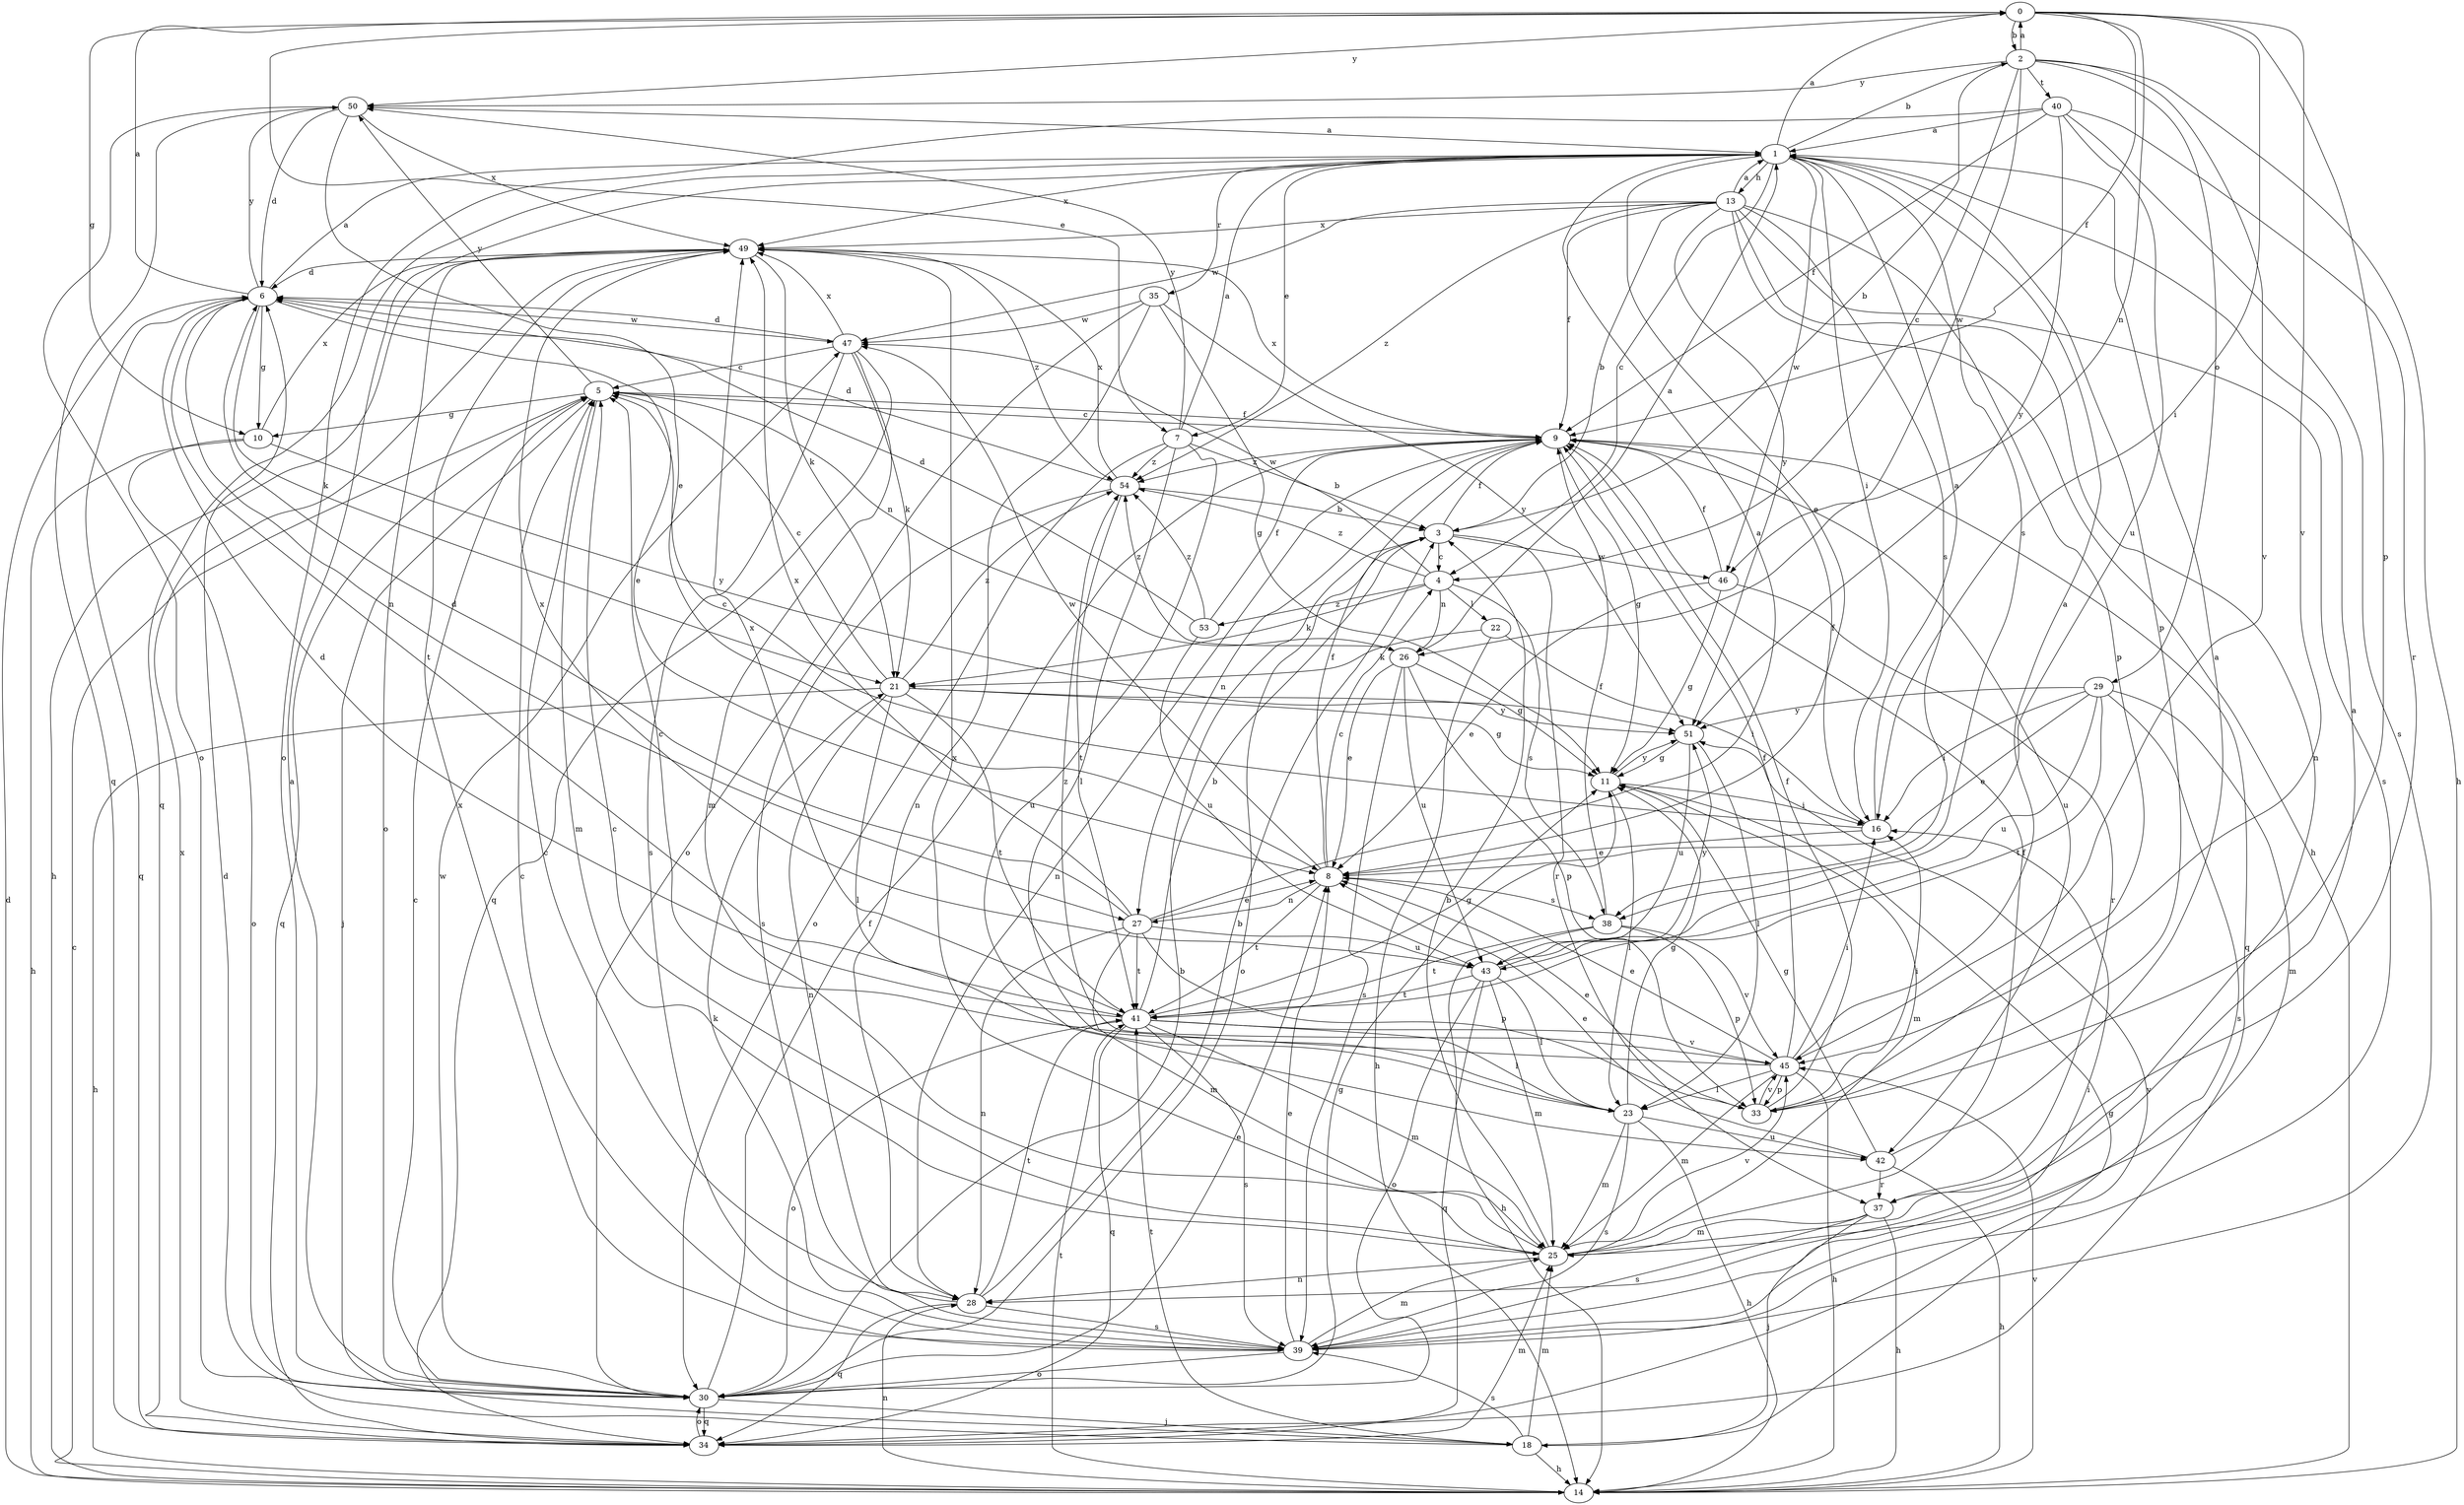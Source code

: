 strict digraph  {
0;
1;
2;
3;
4;
5;
6;
7;
8;
9;
10;
11;
13;
14;
16;
18;
21;
22;
23;
25;
26;
27;
28;
29;
30;
33;
34;
35;
37;
38;
39;
40;
41;
42;
43;
45;
46;
47;
49;
50;
51;
53;
54;
0 -> 2  [label=b];
0 -> 7  [label=e];
0 -> 9  [label=f];
0 -> 10  [label=g];
0 -> 16  [label=i];
0 -> 26  [label=n];
0 -> 33  [label=p];
0 -> 45  [label=v];
0 -> 50  [label=y];
1 -> 0  [label=a];
1 -> 2  [label=b];
1 -> 4  [label=c];
1 -> 7  [label=e];
1 -> 8  [label=e];
1 -> 13  [label=h];
1 -> 16  [label=i];
1 -> 33  [label=p];
1 -> 34  [label=q];
1 -> 35  [label=r];
1 -> 38  [label=s];
1 -> 46  [label=w];
1 -> 49  [label=x];
2 -> 0  [label=a];
2 -> 3  [label=b];
2 -> 4  [label=c];
2 -> 14  [label=h];
2 -> 29  [label=o];
2 -> 40  [label=t];
2 -> 45  [label=v];
2 -> 46  [label=w];
2 -> 50  [label=y];
3 -> 4  [label=c];
3 -> 9  [label=f];
3 -> 30  [label=o];
3 -> 37  [label=r];
3 -> 46  [label=w];
4 -> 21  [label=k];
4 -> 22  [label=l];
4 -> 26  [label=n];
4 -> 38  [label=s];
4 -> 47  [label=w];
4 -> 53  [label=z];
4 -> 54  [label=z];
5 -> 9  [label=f];
5 -> 10  [label=g];
5 -> 18  [label=j];
5 -> 25  [label=m];
5 -> 26  [label=n];
5 -> 34  [label=q];
5 -> 50  [label=y];
6 -> 0  [label=a];
6 -> 1  [label=a];
6 -> 8  [label=e];
6 -> 10  [label=g];
6 -> 21  [label=k];
6 -> 27  [label=n];
6 -> 34  [label=q];
6 -> 41  [label=t];
6 -> 47  [label=w];
6 -> 50  [label=y];
7 -> 1  [label=a];
7 -> 3  [label=b];
7 -> 23  [label=l];
7 -> 30  [label=o];
7 -> 42  [label=u];
7 -> 50  [label=y];
7 -> 54  [label=z];
8 -> 4  [label=c];
8 -> 9  [label=f];
8 -> 27  [label=n];
8 -> 38  [label=s];
8 -> 41  [label=t];
8 -> 47  [label=w];
9 -> 5  [label=c];
9 -> 11  [label=g];
9 -> 27  [label=n];
9 -> 28  [label=n];
9 -> 34  [label=q];
9 -> 42  [label=u];
9 -> 49  [label=x];
9 -> 54  [label=z];
10 -> 14  [label=h];
10 -> 30  [label=o];
10 -> 49  [label=x];
10 -> 51  [label=y];
11 -> 16  [label=i];
11 -> 23  [label=l];
11 -> 25  [label=m];
11 -> 51  [label=y];
13 -> 1  [label=a];
13 -> 3  [label=b];
13 -> 9  [label=f];
13 -> 14  [label=h];
13 -> 28  [label=n];
13 -> 33  [label=p];
13 -> 38  [label=s];
13 -> 39  [label=s];
13 -> 47  [label=w];
13 -> 49  [label=x];
13 -> 51  [label=y];
13 -> 54  [label=z];
14 -> 5  [label=c];
14 -> 6  [label=d];
14 -> 28  [label=n];
14 -> 41  [label=t];
14 -> 45  [label=v];
16 -> 1  [label=a];
16 -> 5  [label=c];
16 -> 8  [label=e];
16 -> 9  [label=f];
18 -> 6  [label=d];
18 -> 11  [label=g];
18 -> 14  [label=h];
18 -> 25  [label=m];
18 -> 39  [label=s];
18 -> 41  [label=t];
21 -> 5  [label=c];
21 -> 11  [label=g];
21 -> 14  [label=h];
21 -> 23  [label=l];
21 -> 28  [label=n];
21 -> 41  [label=t];
21 -> 51  [label=y];
21 -> 54  [label=z];
22 -> 14  [label=h];
22 -> 16  [label=i];
22 -> 21  [label=k];
23 -> 11  [label=g];
23 -> 14  [label=h];
23 -> 25  [label=m];
23 -> 39  [label=s];
23 -> 42  [label=u];
25 -> 1  [label=a];
25 -> 3  [label=b];
25 -> 5  [label=c];
25 -> 9  [label=f];
25 -> 28  [label=n];
25 -> 45  [label=v];
25 -> 49  [label=x];
26 -> 1  [label=a];
26 -> 8  [label=e];
26 -> 11  [label=g];
26 -> 33  [label=p];
26 -> 39  [label=s];
26 -> 43  [label=u];
26 -> 54  [label=z];
27 -> 1  [label=a];
27 -> 6  [label=d];
27 -> 8  [label=e];
27 -> 25  [label=m];
27 -> 28  [label=n];
27 -> 33  [label=p];
27 -> 41  [label=t];
27 -> 43  [label=u];
27 -> 49  [label=x];
28 -> 3  [label=b];
28 -> 5  [label=c];
28 -> 34  [label=q];
28 -> 39  [label=s];
28 -> 41  [label=t];
29 -> 8  [label=e];
29 -> 16  [label=i];
29 -> 25  [label=m];
29 -> 39  [label=s];
29 -> 41  [label=t];
29 -> 43  [label=u];
29 -> 51  [label=y];
30 -> 1  [label=a];
30 -> 3  [label=b];
30 -> 5  [label=c];
30 -> 8  [label=e];
30 -> 9  [label=f];
30 -> 11  [label=g];
30 -> 18  [label=j];
30 -> 34  [label=q];
30 -> 47  [label=w];
33 -> 8  [label=e];
33 -> 9  [label=f];
33 -> 16  [label=i];
33 -> 45  [label=v];
34 -> 25  [label=m];
34 -> 30  [label=o];
34 -> 49  [label=x];
34 -> 51  [label=y];
35 -> 11  [label=g];
35 -> 28  [label=n];
35 -> 30  [label=o];
35 -> 47  [label=w];
35 -> 51  [label=y];
37 -> 14  [label=h];
37 -> 18  [label=j];
37 -> 25  [label=m];
37 -> 39  [label=s];
38 -> 9  [label=f];
38 -> 14  [label=h];
38 -> 33  [label=p];
38 -> 41  [label=t];
38 -> 45  [label=v];
39 -> 5  [label=c];
39 -> 8  [label=e];
39 -> 16  [label=i];
39 -> 21  [label=k];
39 -> 25  [label=m];
39 -> 30  [label=o];
39 -> 49  [label=x];
40 -> 1  [label=a];
40 -> 9  [label=f];
40 -> 30  [label=o];
40 -> 37  [label=r];
40 -> 39  [label=s];
40 -> 43  [label=u];
40 -> 51  [label=y];
41 -> 3  [label=b];
41 -> 6  [label=d];
41 -> 11  [label=g];
41 -> 23  [label=l];
41 -> 25  [label=m];
41 -> 30  [label=o];
41 -> 34  [label=q];
41 -> 39  [label=s];
41 -> 45  [label=v];
41 -> 49  [label=x];
42 -> 1  [label=a];
42 -> 8  [label=e];
42 -> 11  [label=g];
42 -> 14  [label=h];
42 -> 37  [label=r];
43 -> 23  [label=l];
43 -> 25  [label=m];
43 -> 30  [label=o];
43 -> 34  [label=q];
43 -> 41  [label=t];
43 -> 49  [label=x];
43 -> 51  [label=y];
45 -> 1  [label=a];
45 -> 5  [label=c];
45 -> 8  [label=e];
45 -> 9  [label=f];
45 -> 14  [label=h];
45 -> 16  [label=i];
45 -> 23  [label=l];
45 -> 25  [label=m];
45 -> 33  [label=p];
45 -> 54  [label=z];
46 -> 8  [label=e];
46 -> 9  [label=f];
46 -> 11  [label=g];
46 -> 37  [label=r];
47 -> 5  [label=c];
47 -> 6  [label=d];
47 -> 21  [label=k];
47 -> 25  [label=m];
47 -> 34  [label=q];
47 -> 39  [label=s];
47 -> 49  [label=x];
49 -> 6  [label=d];
49 -> 14  [label=h];
49 -> 21  [label=k];
49 -> 30  [label=o];
49 -> 54  [label=z];
50 -> 1  [label=a];
50 -> 6  [label=d];
50 -> 8  [label=e];
50 -> 30  [label=o];
50 -> 34  [label=q];
50 -> 49  [label=x];
51 -> 11  [label=g];
51 -> 23  [label=l];
51 -> 43  [label=u];
53 -> 6  [label=d];
53 -> 9  [label=f];
53 -> 43  [label=u];
53 -> 54  [label=z];
54 -> 3  [label=b];
54 -> 6  [label=d];
54 -> 39  [label=s];
54 -> 41  [label=t];
54 -> 49  [label=x];
}
